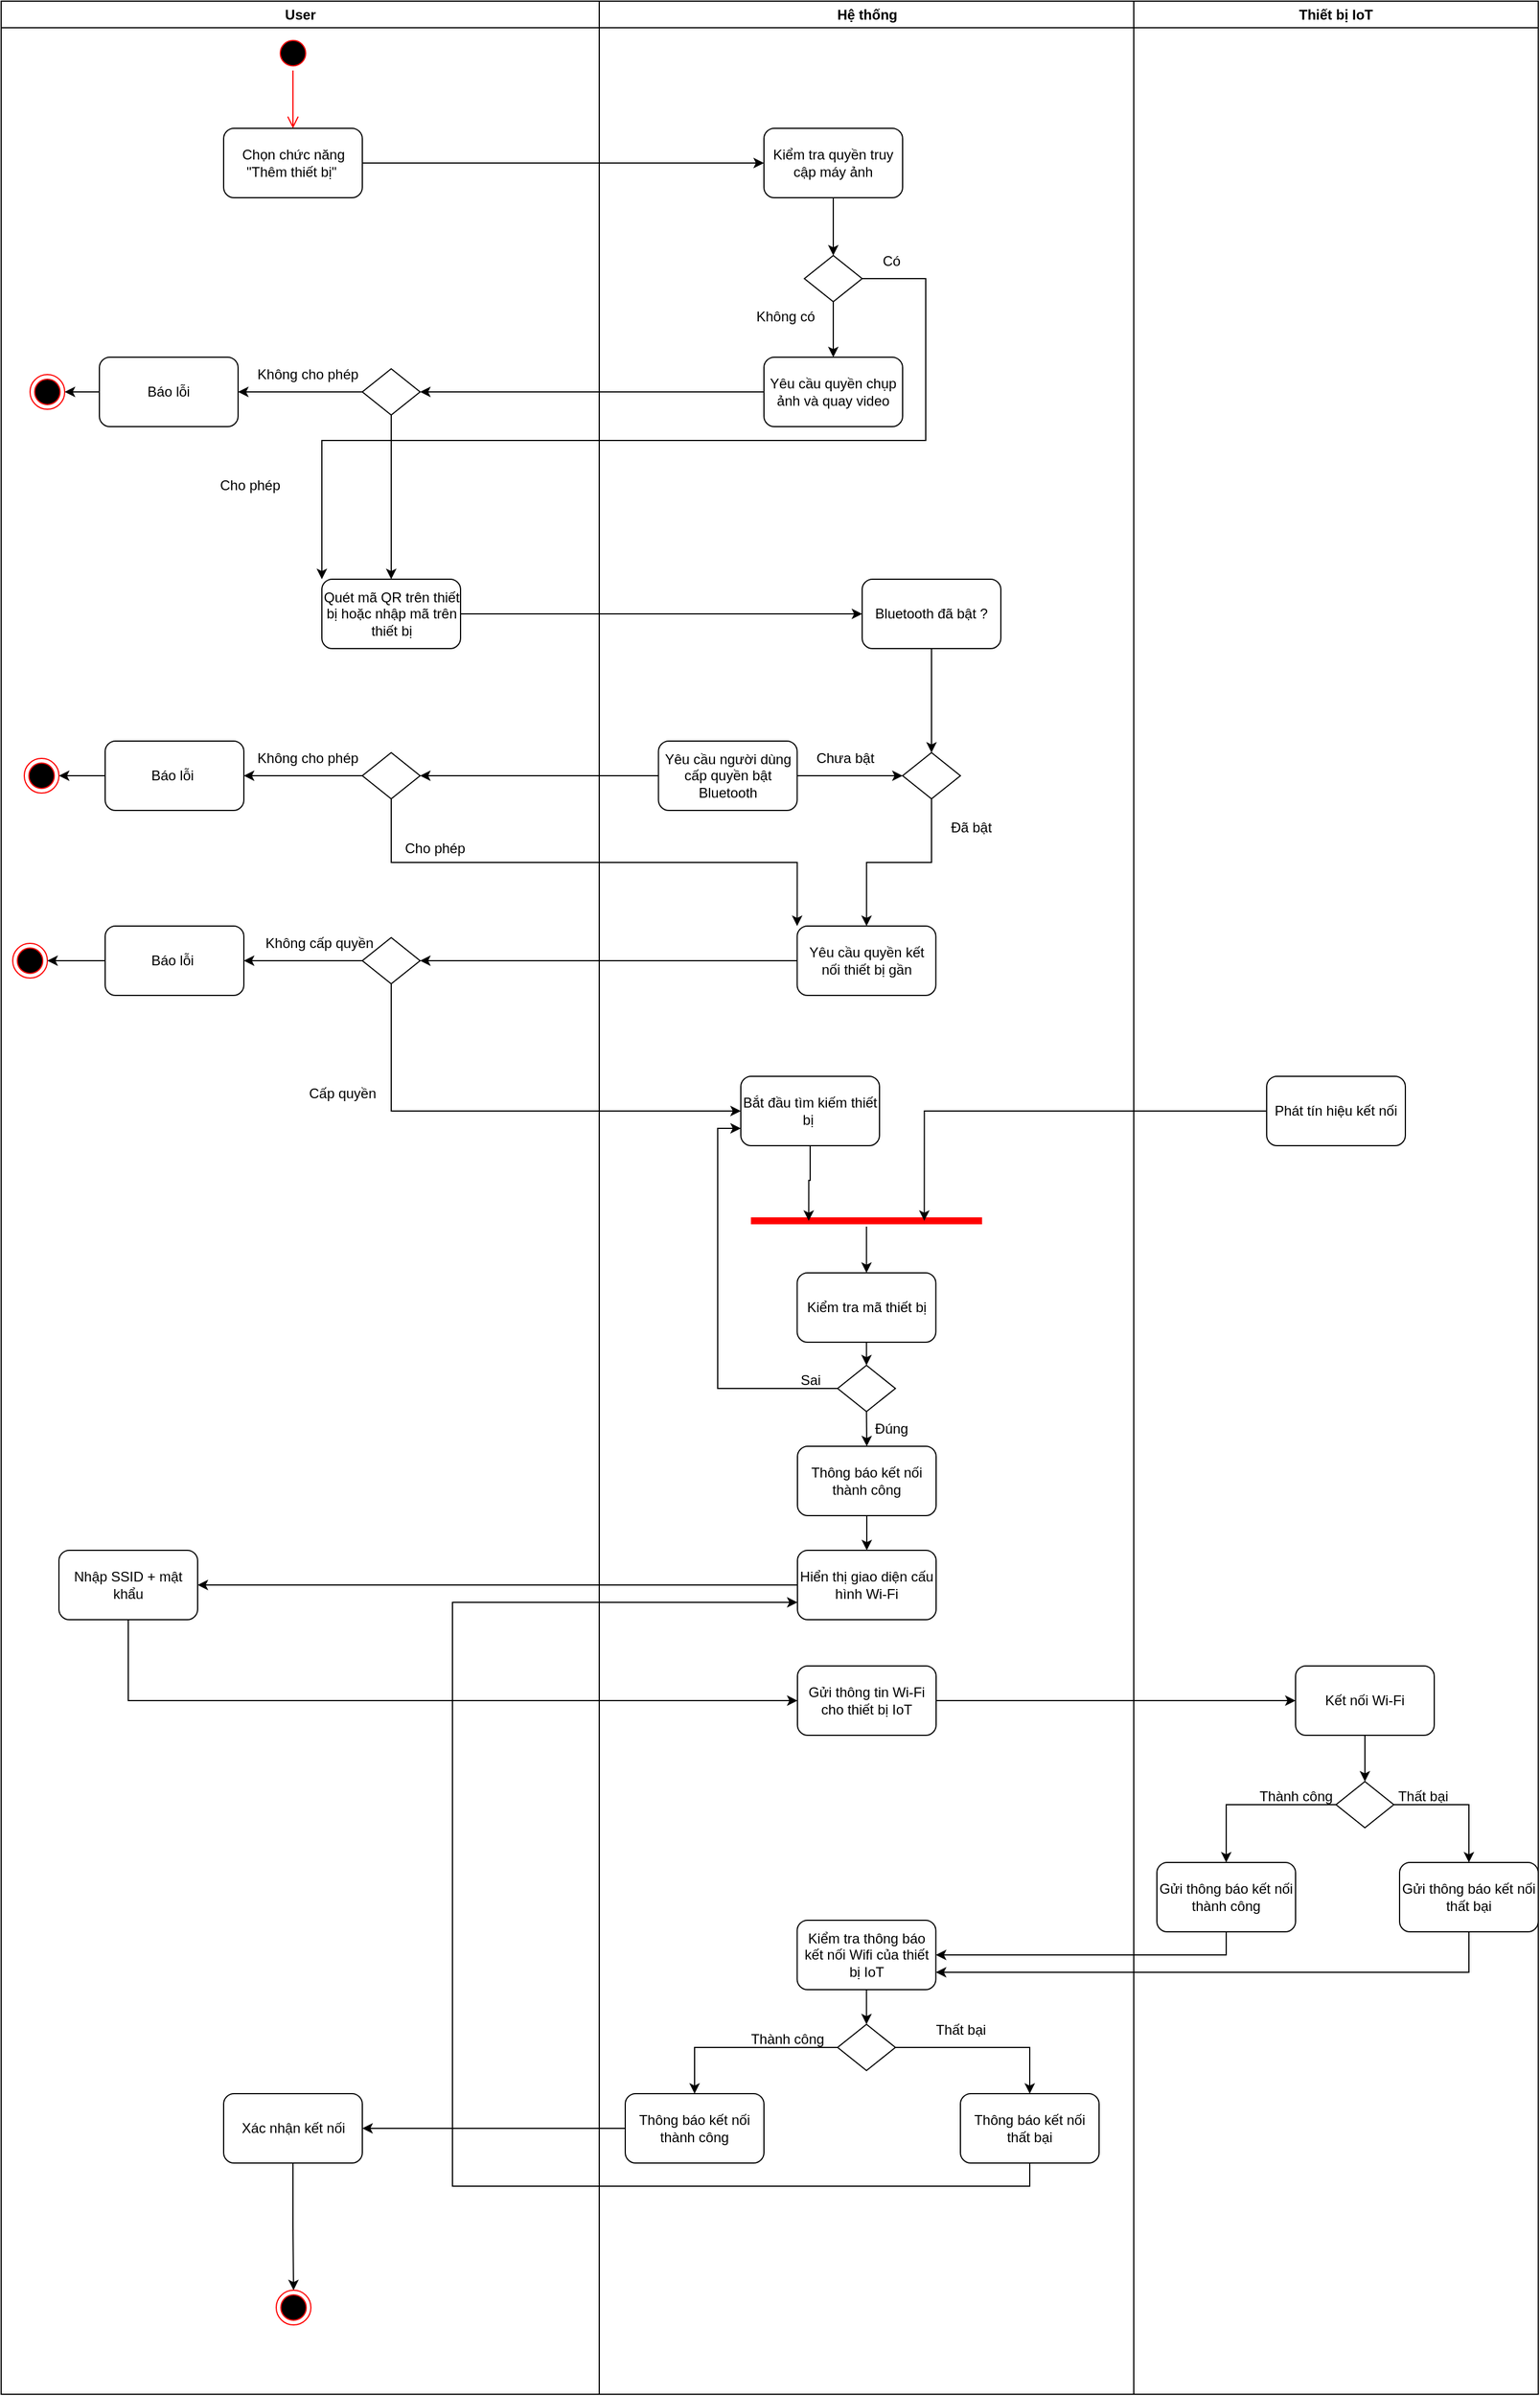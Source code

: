 <mxfile version="27.0.3">
  <diagram name="Trang-1" id="D4Qvfmtcilv9xH6Jxy6D">
    <mxGraphModel dx="2722" dy="1022" grid="1" gridSize="10" guides="1" tooltips="1" connect="1" arrows="1" fold="1" page="1" pageScale="1" pageWidth="827" pageHeight="1169" math="0" shadow="0">
      <root>
        <mxCell id="0" />
        <mxCell id="1" parent="0" />
        <mxCell id="G73VtsGW4LE3LaxtFKl6-1" value="User" style="swimlane;whiteSpace=wrap;html=1;" parent="1" vertex="1">
          <mxGeometry x="-110" y="150" width="517.5" height="2070" as="geometry">
            <mxRectangle x="200" y="150" width="70" height="30" as="alternateBounds" />
          </mxGeometry>
        </mxCell>
        <mxCell id="G73VtsGW4LE3LaxtFKl6-3" value="" style="ellipse;html=1;shape=startState;fillColor=#000000;strokeColor=#ff0000;" parent="G73VtsGW4LE3LaxtFKl6-1" vertex="1">
          <mxGeometry x="237.5" y="30" width="30" height="30" as="geometry" />
        </mxCell>
        <mxCell id="G73VtsGW4LE3LaxtFKl6-4" value="" style="html=1;verticalAlign=bottom;endArrow=open;endSize=8;strokeColor=#ff0000;rounded=0;entryX=0.5;entryY=0;entryDx=0;entryDy=0;" parent="G73VtsGW4LE3LaxtFKl6-1" source="G73VtsGW4LE3LaxtFKl6-3" target="G73VtsGW4LE3LaxtFKl6-5" edge="1">
          <mxGeometry relative="1" as="geometry">
            <mxPoint x="100" y="130" as="targetPoint" />
          </mxGeometry>
        </mxCell>
        <mxCell id="G73VtsGW4LE3LaxtFKl6-5" value="Chọn chức năng &quot;Thêm thiết bị&quot;&amp;nbsp;" style="rounded=1;whiteSpace=wrap;html=1;" parent="G73VtsGW4LE3LaxtFKl6-1" vertex="1">
          <mxGeometry x="192.5" y="110" width="120" height="60" as="geometry" />
        </mxCell>
        <mxCell id="G73VtsGW4LE3LaxtFKl6-21" value="" style="edgeStyle=orthogonalEdgeStyle;rounded=0;orthogonalLoop=1;jettySize=auto;html=1;exitX=0.5;exitY=1;exitDx=0;exitDy=0;" parent="G73VtsGW4LE3LaxtFKl6-1" source="QKRwlSUlP0Xj0lkDvP1w-3" target="G73VtsGW4LE3LaxtFKl6-20" edge="1">
          <mxGeometry relative="1" as="geometry">
            <mxPoint x="256.25" y="378" as="sourcePoint" />
          </mxGeometry>
        </mxCell>
        <mxCell id="G73VtsGW4LE3LaxtFKl6-20" value="Quét mã QR trên thiết bị hoặc nhập mã trên thiết bị" style="whiteSpace=wrap;html=1;rounded=1;" parent="G73VtsGW4LE3LaxtFKl6-1" vertex="1">
          <mxGeometry x="277.5" y="500" width="120" height="60" as="geometry" />
        </mxCell>
        <mxCell id="G73VtsGW4LE3LaxtFKl6-25" value="" style="ellipse;html=1;shape=endState;fillColor=#000000;strokeColor=#ff0000;" parent="G73VtsGW4LE3LaxtFKl6-1" vertex="1">
          <mxGeometry x="25" y="323" width="30" height="30" as="geometry" />
        </mxCell>
        <mxCell id="G73VtsGW4LE3LaxtFKl6-22" value="Không cho phép" style="text;html=1;align=center;verticalAlign=middle;resizable=0;points=[];autosize=1;strokeColor=none;fillColor=none;" parent="G73VtsGW4LE3LaxtFKl6-1" vertex="1">
          <mxGeometry x="210" y="308" width="110" height="30" as="geometry" />
        </mxCell>
        <mxCell id="G73VtsGW4LE3LaxtFKl6-28" value="Cho phép" style="text;html=1;align=center;verticalAlign=middle;resizable=0;points=[];autosize=1;strokeColor=none;fillColor=none;" parent="G73VtsGW4LE3LaxtFKl6-1" vertex="1">
          <mxGeometry x="175" y="404" width="80" height="30" as="geometry" />
        </mxCell>
        <mxCell id="G73VtsGW4LE3LaxtFKl6-57" value="" style="ellipse;html=1;shape=endState;fillColor=#000000;strokeColor=#ff0000;" parent="G73VtsGW4LE3LaxtFKl6-1" vertex="1">
          <mxGeometry x="10" y="815" width="30" height="30" as="geometry" />
        </mxCell>
        <mxCell id="G73VtsGW4LE3LaxtFKl6-62" value="Cấp quyền" style="text;html=1;align=center;verticalAlign=middle;resizable=0;points=[];autosize=1;strokeColor=none;fillColor=none;" parent="G73VtsGW4LE3LaxtFKl6-1" vertex="1">
          <mxGeometry x="255" y="930" width="80" height="30" as="geometry" />
        </mxCell>
        <mxCell id="G73VtsGW4LE3LaxtFKl6-84" value="Nhập SSID + mật khẩu" style="whiteSpace=wrap;html=1;rounded=1;" parent="G73VtsGW4LE3LaxtFKl6-1" vertex="1">
          <mxGeometry x="50" y="1340" width="120" height="60" as="geometry" />
        </mxCell>
        <mxCell id="QKRwlSUlP0Xj0lkDvP1w-24" style="edgeStyle=orthogonalEdgeStyle;rounded=0;orthogonalLoop=1;jettySize=auto;html=1;exitX=0;exitY=0.5;exitDx=0;exitDy=0;entryX=1;entryY=0.5;entryDx=0;entryDy=0;" parent="G73VtsGW4LE3LaxtFKl6-1" source="QKRwlSUlP0Xj0lkDvP1w-3" target="QKRwlSUlP0Xj0lkDvP1w-22" edge="1">
          <mxGeometry relative="1" as="geometry" />
        </mxCell>
        <mxCell id="QKRwlSUlP0Xj0lkDvP1w-3" value="" style="rhombus;whiteSpace=wrap;html=1;" parent="G73VtsGW4LE3LaxtFKl6-1" vertex="1">
          <mxGeometry x="312.5" y="318" width="50" height="40" as="geometry" />
        </mxCell>
        <mxCell id="QKRwlSUlP0Xj0lkDvP1w-31" style="edgeStyle=orthogonalEdgeStyle;rounded=0;orthogonalLoop=1;jettySize=auto;html=1;exitX=0;exitY=0.5;exitDx=0;exitDy=0;entryX=1;entryY=0.5;entryDx=0;entryDy=0;" parent="G73VtsGW4LE3LaxtFKl6-1" source="QKRwlSUlP0Xj0lkDvP1w-9" target="QKRwlSUlP0Xj0lkDvP1w-30" edge="1">
          <mxGeometry relative="1" as="geometry" />
        </mxCell>
        <mxCell id="QKRwlSUlP0Xj0lkDvP1w-9" value="" style="rhombus;whiteSpace=wrap;html=1;" parent="G73VtsGW4LE3LaxtFKl6-1" vertex="1">
          <mxGeometry x="312.5" y="810" width="50" height="40" as="geometry" />
        </mxCell>
        <mxCell id="G73VtsGW4LE3LaxtFKl6-59" value="Không cấp quyền" style="text;html=1;align=center;verticalAlign=middle;resizable=0;points=[];autosize=1;strokeColor=none;fillColor=none;" parent="G73VtsGW4LE3LaxtFKl6-1" vertex="1">
          <mxGeometry x="215" y="800" width="120" height="30" as="geometry" />
        </mxCell>
        <mxCell id="QKRwlSUlP0Xj0lkDvP1w-28" style="edgeStyle=orthogonalEdgeStyle;rounded=0;orthogonalLoop=1;jettySize=auto;html=1;exitX=0;exitY=0.5;exitDx=0;exitDy=0;entryX=1;entryY=0.5;entryDx=0;entryDy=0;" parent="G73VtsGW4LE3LaxtFKl6-1" source="QKRwlSUlP0Xj0lkDvP1w-15" target="QKRwlSUlP0Xj0lkDvP1w-27" edge="1">
          <mxGeometry relative="1" as="geometry" />
        </mxCell>
        <mxCell id="QKRwlSUlP0Xj0lkDvP1w-15" value="" style="rhombus;whiteSpace=wrap;html=1;" parent="G73VtsGW4LE3LaxtFKl6-1" vertex="1">
          <mxGeometry x="312.5" y="650" width="50" height="40" as="geometry" />
        </mxCell>
        <mxCell id="QKRwlSUlP0Xj0lkDvP1w-18" value="" style="ellipse;html=1;shape=endState;fillColor=#000000;strokeColor=#ff0000;" parent="G73VtsGW4LE3LaxtFKl6-1" vertex="1">
          <mxGeometry x="20" y="655" width="30" height="30" as="geometry" />
        </mxCell>
        <mxCell id="QKRwlSUlP0Xj0lkDvP1w-21" value="Cho phép" style="text;html=1;align=center;verticalAlign=middle;resizable=0;points=[];autosize=1;strokeColor=none;fillColor=none;" parent="G73VtsGW4LE3LaxtFKl6-1" vertex="1">
          <mxGeometry x="335" y="718" width="80" height="30" as="geometry" />
        </mxCell>
        <mxCell id="QKRwlSUlP0Xj0lkDvP1w-26" style="edgeStyle=orthogonalEdgeStyle;rounded=0;orthogonalLoop=1;jettySize=auto;html=1;exitX=0;exitY=0.5;exitDx=0;exitDy=0;entryX=1;entryY=0.5;entryDx=0;entryDy=0;" parent="G73VtsGW4LE3LaxtFKl6-1" source="QKRwlSUlP0Xj0lkDvP1w-22" target="G73VtsGW4LE3LaxtFKl6-25" edge="1">
          <mxGeometry relative="1" as="geometry" />
        </mxCell>
        <mxCell id="QKRwlSUlP0Xj0lkDvP1w-22" value="Báo lỗi" style="rounded=1;whiteSpace=wrap;html=1;" parent="G73VtsGW4LE3LaxtFKl6-1" vertex="1">
          <mxGeometry x="85" y="308" width="120" height="60" as="geometry" />
        </mxCell>
        <mxCell id="QKRwlSUlP0Xj0lkDvP1w-19" value="Không cho phép" style="text;html=1;align=center;verticalAlign=middle;resizable=0;points=[];autosize=1;strokeColor=none;fillColor=none;" parent="G73VtsGW4LE3LaxtFKl6-1" vertex="1">
          <mxGeometry x="210" y="640" width="110" height="30" as="geometry" />
        </mxCell>
        <mxCell id="QKRwlSUlP0Xj0lkDvP1w-29" style="edgeStyle=orthogonalEdgeStyle;rounded=0;orthogonalLoop=1;jettySize=auto;html=1;exitX=0;exitY=0.5;exitDx=0;exitDy=0;entryX=1;entryY=0.5;entryDx=0;entryDy=0;" parent="G73VtsGW4LE3LaxtFKl6-1" source="QKRwlSUlP0Xj0lkDvP1w-27" target="QKRwlSUlP0Xj0lkDvP1w-18" edge="1">
          <mxGeometry relative="1" as="geometry" />
        </mxCell>
        <mxCell id="QKRwlSUlP0Xj0lkDvP1w-27" value="Báo lỗi&amp;nbsp;" style="rounded=1;whiteSpace=wrap;html=1;" parent="G73VtsGW4LE3LaxtFKl6-1" vertex="1">
          <mxGeometry x="90" y="640" width="120" height="60" as="geometry" />
        </mxCell>
        <mxCell id="QKRwlSUlP0Xj0lkDvP1w-32" style="edgeStyle=orthogonalEdgeStyle;rounded=0;orthogonalLoop=1;jettySize=auto;html=1;exitX=0;exitY=0.5;exitDx=0;exitDy=0;entryX=1;entryY=0.5;entryDx=0;entryDy=0;" parent="G73VtsGW4LE3LaxtFKl6-1" source="QKRwlSUlP0Xj0lkDvP1w-30" target="G73VtsGW4LE3LaxtFKl6-57" edge="1">
          <mxGeometry relative="1" as="geometry" />
        </mxCell>
        <mxCell id="QKRwlSUlP0Xj0lkDvP1w-30" value="Báo lỗi&amp;nbsp;" style="rounded=1;whiteSpace=wrap;html=1;" parent="G73VtsGW4LE3LaxtFKl6-1" vertex="1">
          <mxGeometry x="90" y="800" width="120" height="60" as="geometry" />
        </mxCell>
        <mxCell id="Q3FxY0ersZj1kQSqEpKL-30" style="edgeStyle=orthogonalEdgeStyle;rounded=0;orthogonalLoop=1;jettySize=auto;html=1;exitX=0.5;exitY=1;exitDx=0;exitDy=0;entryX=0.5;entryY=0;entryDx=0;entryDy=0;" edge="1" parent="G73VtsGW4LE3LaxtFKl6-1" source="Q3FxY0ersZj1kQSqEpKL-27" target="Q3FxY0ersZj1kQSqEpKL-29">
          <mxGeometry relative="1" as="geometry" />
        </mxCell>
        <mxCell id="Q3FxY0ersZj1kQSqEpKL-27" value="Xác nhận kết nối" style="rounded=1;whiteSpace=wrap;html=1;" vertex="1" parent="G73VtsGW4LE3LaxtFKl6-1">
          <mxGeometry x="192.5" y="1810" width="120" height="60" as="geometry" />
        </mxCell>
        <mxCell id="Q3FxY0ersZj1kQSqEpKL-29" value="" style="ellipse;html=1;shape=endState;fillColor=#000000;strokeColor=#ff0000;" vertex="1" parent="G73VtsGW4LE3LaxtFKl6-1">
          <mxGeometry x="238" y="1980" width="30" height="30" as="geometry" />
        </mxCell>
        <mxCell id="G73VtsGW4LE3LaxtFKl6-2" value="Hệ thống" style="swimlane;whiteSpace=wrap;html=1;" parent="1" vertex="1">
          <mxGeometry x="407.5" y="150" width="462.5" height="2070" as="geometry" />
        </mxCell>
        <mxCell id="G73VtsGW4LE3LaxtFKl6-7" value="" style="rhombus;whiteSpace=wrap;html=1;" parent="G73VtsGW4LE3LaxtFKl6-2" vertex="1">
          <mxGeometry x="177.5" y="220" width="50" height="40" as="geometry" />
        </mxCell>
        <mxCell id="QKRwlSUlP0Xj0lkDvP1w-7" style="edgeStyle=orthogonalEdgeStyle;rounded=0;orthogonalLoop=1;jettySize=auto;html=1;exitX=0.5;exitY=1;exitDx=0;exitDy=0;entryX=0.5;entryY=0;entryDx=0;entryDy=0;" parent="G73VtsGW4LE3LaxtFKl6-2" source="G73VtsGW4LE3LaxtFKl6-30" target="QKRwlSUlP0Xj0lkDvP1w-6" edge="1">
          <mxGeometry relative="1" as="geometry" />
        </mxCell>
        <mxCell id="G73VtsGW4LE3LaxtFKl6-30" value="Bluetooth đã bật ?" style="whiteSpace=wrap;html=1;rounded=1;" parent="G73VtsGW4LE3LaxtFKl6-2" vertex="1">
          <mxGeometry x="227.5" y="500" width="120" height="60" as="geometry" />
        </mxCell>
        <mxCell id="G73VtsGW4LE3LaxtFKl6-38" style="edgeStyle=orthogonalEdgeStyle;rounded=0;orthogonalLoop=1;jettySize=auto;html=1;exitX=0.5;exitY=1;exitDx=0;exitDy=0;entryX=0.5;entryY=0;entryDx=0;entryDy=0;" parent="G73VtsGW4LE3LaxtFKl6-2" source="G73VtsGW4LE3LaxtFKl6-32" target="G73VtsGW4LE3LaxtFKl6-7" edge="1">
          <mxGeometry relative="1" as="geometry" />
        </mxCell>
        <mxCell id="G73VtsGW4LE3LaxtFKl6-32" value="Kiểm tra quyền truy cập máy ảnh" style="whiteSpace=wrap;html=1;rounded=1;" parent="G73VtsGW4LE3LaxtFKl6-2" vertex="1">
          <mxGeometry x="142.5" y="110" width="120" height="60" as="geometry" />
        </mxCell>
        <mxCell id="G73VtsGW4LE3LaxtFKl6-13" value="Yêu cầu quyền chụp ảnh và quay video" style="rounded=1;whiteSpace=wrap;html=1;" parent="G73VtsGW4LE3LaxtFKl6-2" vertex="1">
          <mxGeometry x="142.5" y="308" width="120" height="60" as="geometry" />
        </mxCell>
        <mxCell id="G73VtsGW4LE3LaxtFKl6-14" style="edgeStyle=orthogonalEdgeStyle;rounded=0;orthogonalLoop=1;jettySize=auto;html=1;exitX=0.5;exitY=1;exitDx=0;exitDy=0;entryX=0.5;entryY=0;entryDx=0;entryDy=0;" parent="G73VtsGW4LE3LaxtFKl6-2" source="G73VtsGW4LE3LaxtFKl6-7" target="G73VtsGW4LE3LaxtFKl6-13" edge="1">
          <mxGeometry relative="1" as="geometry" />
        </mxCell>
        <mxCell id="G73VtsGW4LE3LaxtFKl6-51" value="" style="edgeStyle=orthogonalEdgeStyle;rounded=0;orthogonalLoop=1;jettySize=auto;html=1;exitX=0.5;exitY=1;exitDx=0;exitDy=0;" parent="G73VtsGW4LE3LaxtFKl6-2" source="QKRwlSUlP0Xj0lkDvP1w-6" target="G73VtsGW4LE3LaxtFKl6-50" edge="1">
          <mxGeometry relative="1" as="geometry">
            <mxPoint x="145" y="710" as="sourcePoint" />
          </mxGeometry>
        </mxCell>
        <mxCell id="G73VtsGW4LE3LaxtFKl6-47" value="Chưa bật" style="text;html=1;align=center;verticalAlign=middle;resizable=0;points=[];autosize=1;strokeColor=none;fillColor=none;" parent="G73VtsGW4LE3LaxtFKl6-2" vertex="1">
          <mxGeometry x="177.5" y="640" width="70" height="30" as="geometry" />
        </mxCell>
        <mxCell id="G73VtsGW4LE3LaxtFKl6-50" value="Yêu cầu quyền kết nối thiết bị gần" style="whiteSpace=wrap;html=1;rounded=1;" parent="G73VtsGW4LE3LaxtFKl6-2" vertex="1">
          <mxGeometry x="171.25" y="800" width="120" height="60" as="geometry" />
        </mxCell>
        <mxCell id="G73VtsGW4LE3LaxtFKl6-64" value="Bắt đầu tìm kiếm thiết bị&amp;nbsp;" style="rounded=1;whiteSpace=wrap;html=1;" parent="G73VtsGW4LE3LaxtFKl6-2" vertex="1">
          <mxGeometry x="122.5" y="930" width="120" height="60" as="geometry" />
        </mxCell>
        <mxCell id="G73VtsGW4LE3LaxtFKl6-82" value="Hiển thị giao diện cấu hình Wi-Fi" style="whiteSpace=wrap;html=1;rounded=1;" parent="G73VtsGW4LE3LaxtFKl6-2" vertex="1">
          <mxGeometry x="171.5" y="1340" width="120" height="60" as="geometry" />
        </mxCell>
        <mxCell id="G73VtsGW4LE3LaxtFKl6-86" value="Gửi thông tin Wi-Fi cho thiết bị IoT" style="whiteSpace=wrap;html=1;rounded=1;" parent="G73VtsGW4LE3LaxtFKl6-2" vertex="1">
          <mxGeometry x="171.5" y="1440" width="120" height="60" as="geometry" />
        </mxCell>
        <mxCell id="QKRwlSUlP0Xj0lkDvP1w-2" value="Có" style="text;html=1;align=center;verticalAlign=middle;resizable=0;points=[];autosize=1;strokeColor=none;fillColor=none;" parent="G73VtsGW4LE3LaxtFKl6-2" vertex="1">
          <mxGeometry x="232.5" y="210" width="40" height="30" as="geometry" />
        </mxCell>
        <mxCell id="QKRwlSUlP0Xj0lkDvP1w-6" value="" style="rhombus;whiteSpace=wrap;html=1;" parent="G73VtsGW4LE3LaxtFKl6-2" vertex="1">
          <mxGeometry x="262.5" y="650" width="50" height="40" as="geometry" />
        </mxCell>
        <mxCell id="QKRwlSUlP0Xj0lkDvP1w-13" style="edgeStyle=orthogonalEdgeStyle;rounded=0;orthogonalLoop=1;jettySize=auto;html=1;exitX=1;exitY=0.5;exitDx=0;exitDy=0;entryX=0;entryY=0.5;entryDx=0;entryDy=0;" parent="G73VtsGW4LE3LaxtFKl6-2" source="QKRwlSUlP0Xj0lkDvP1w-12" target="QKRwlSUlP0Xj0lkDvP1w-6" edge="1">
          <mxGeometry relative="1" as="geometry" />
        </mxCell>
        <mxCell id="QKRwlSUlP0Xj0lkDvP1w-12" value="Yêu cầu người dùng cấp quyền bật Bluetooth" style="rounded=1;whiteSpace=wrap;html=1;" parent="G73VtsGW4LE3LaxtFKl6-2" vertex="1">
          <mxGeometry x="51.25" y="640" width="120" height="60" as="geometry" />
        </mxCell>
        <mxCell id="G73VtsGW4LE3LaxtFKl6-52" value="Đã bật" style="text;html=1;align=center;verticalAlign=middle;resizable=0;points=[];autosize=1;strokeColor=none;fillColor=none;" parent="G73VtsGW4LE3LaxtFKl6-2" vertex="1">
          <mxGeometry x="291.25" y="700" width="60" height="30" as="geometry" />
        </mxCell>
        <mxCell id="QKRwlSUlP0Xj0lkDvP1w-34" value="" style="shape=line;html=1;strokeWidth=6;strokeColor=#ff0000;" parent="G73VtsGW4LE3LaxtFKl6-2" vertex="1">
          <mxGeometry x="131.25" y="1050" width="200" height="10" as="geometry" />
        </mxCell>
        <mxCell id="QKRwlSUlP0Xj0lkDvP1w-42" style="edgeStyle=orthogonalEdgeStyle;rounded=0;orthogonalLoop=1;jettySize=auto;html=1;exitX=0.5;exitY=1;exitDx=0;exitDy=0;entryX=0.25;entryY=0.5;entryDx=0;entryDy=0;entryPerimeter=0;" parent="G73VtsGW4LE3LaxtFKl6-2" source="G73VtsGW4LE3LaxtFKl6-64" target="QKRwlSUlP0Xj0lkDvP1w-34" edge="1">
          <mxGeometry relative="1" as="geometry" />
        </mxCell>
        <mxCell id="QKRwlSUlP0Xj0lkDvP1w-46" value="" style="edgeStyle=orthogonalEdgeStyle;rounded=0;orthogonalLoop=1;jettySize=auto;html=1;" parent="G73VtsGW4LE3LaxtFKl6-2" source="QKRwlSUlP0Xj0lkDvP1w-34" target="QKRwlSUlP0Xj0lkDvP1w-45" edge="1">
          <mxGeometry relative="1" as="geometry">
            <mxPoint x="638.5" y="1210" as="sourcePoint" />
            <mxPoint x="638.75" y="1290" as="targetPoint" />
          </mxGeometry>
        </mxCell>
        <mxCell id="QKRwlSUlP0Xj0lkDvP1w-48" style="edgeStyle=orthogonalEdgeStyle;rounded=0;orthogonalLoop=1;jettySize=auto;html=1;exitX=0.5;exitY=1;exitDx=0;exitDy=0;entryX=0.5;entryY=0;entryDx=0;entryDy=0;" parent="G73VtsGW4LE3LaxtFKl6-2" source="QKRwlSUlP0Xj0lkDvP1w-45" target="QKRwlSUlP0Xj0lkDvP1w-47" edge="1">
          <mxGeometry relative="1" as="geometry" />
        </mxCell>
        <mxCell id="QKRwlSUlP0Xj0lkDvP1w-45" value="Kiểm tra mã thiết bị" style="rounded=1;whiteSpace=wrap;html=1;" parent="G73VtsGW4LE3LaxtFKl6-2" vertex="1">
          <mxGeometry x="171.25" y="1100" width="120" height="60" as="geometry" />
        </mxCell>
        <mxCell id="QKRwlSUlP0Xj0lkDvP1w-51" style="edgeStyle=orthogonalEdgeStyle;rounded=0;orthogonalLoop=1;jettySize=auto;html=1;exitX=0;exitY=0.5;exitDx=0;exitDy=0;entryX=0;entryY=0.75;entryDx=0;entryDy=0;" parent="G73VtsGW4LE3LaxtFKl6-2" source="QKRwlSUlP0Xj0lkDvP1w-47" target="G73VtsGW4LE3LaxtFKl6-64" edge="1">
          <mxGeometry relative="1" as="geometry" />
        </mxCell>
        <mxCell id="Q3FxY0ersZj1kQSqEpKL-1" style="edgeStyle=orthogonalEdgeStyle;rounded=0;orthogonalLoop=1;jettySize=auto;html=1;exitX=0.5;exitY=1;exitDx=0;exitDy=0;entryX=0.5;entryY=0;entryDx=0;entryDy=0;" edge="1" parent="G73VtsGW4LE3LaxtFKl6-2" source="QKRwlSUlP0Xj0lkDvP1w-47" target="QKRwlSUlP0Xj0lkDvP1w-53">
          <mxGeometry relative="1" as="geometry" />
        </mxCell>
        <mxCell id="QKRwlSUlP0Xj0lkDvP1w-47" value="" style="rhombus;whiteSpace=wrap;html=1;" parent="G73VtsGW4LE3LaxtFKl6-2" vertex="1">
          <mxGeometry x="206.25" y="1180" width="50" height="40" as="geometry" />
        </mxCell>
        <mxCell id="QKRwlSUlP0Xj0lkDvP1w-50" value="Đúng" style="text;html=1;align=center;verticalAlign=middle;resizable=0;points=[];autosize=1;strokeColor=none;fillColor=none;" parent="G73VtsGW4LE3LaxtFKl6-2" vertex="1">
          <mxGeometry x="227.5" y="1220" width="50" height="30" as="geometry" />
        </mxCell>
        <mxCell id="QKRwlSUlP0Xj0lkDvP1w-52" value="Sai" style="text;html=1;align=center;verticalAlign=middle;resizable=0;points=[];autosize=1;strokeColor=none;fillColor=none;" parent="G73VtsGW4LE3LaxtFKl6-2" vertex="1">
          <mxGeometry x="162.5" y="1178" width="40" height="30" as="geometry" />
        </mxCell>
        <mxCell id="Q3FxY0ersZj1kQSqEpKL-2" style="edgeStyle=orthogonalEdgeStyle;rounded=0;orthogonalLoop=1;jettySize=auto;html=1;exitX=0.5;exitY=1;exitDx=0;exitDy=0;entryX=0.5;entryY=0;entryDx=0;entryDy=0;" edge="1" parent="G73VtsGW4LE3LaxtFKl6-2" source="QKRwlSUlP0Xj0lkDvP1w-53" target="G73VtsGW4LE3LaxtFKl6-82">
          <mxGeometry relative="1" as="geometry" />
        </mxCell>
        <mxCell id="QKRwlSUlP0Xj0lkDvP1w-53" value="Thông báo kết nối thành công" style="rounded=1;whiteSpace=wrap;html=1;" parent="G73VtsGW4LE3LaxtFKl6-2" vertex="1">
          <mxGeometry x="171.5" y="1250" width="120" height="60" as="geometry" />
        </mxCell>
        <mxCell id="Q3FxY0ersZj1kQSqEpKL-16" style="edgeStyle=orthogonalEdgeStyle;rounded=0;orthogonalLoop=1;jettySize=auto;html=1;exitX=0.5;exitY=1;exitDx=0;exitDy=0;entryX=0.5;entryY=0;entryDx=0;entryDy=0;" edge="1" parent="G73VtsGW4LE3LaxtFKl6-2" source="Q3FxY0ersZj1kQSqEpKL-11" target="Q3FxY0ersZj1kQSqEpKL-15">
          <mxGeometry relative="1" as="geometry" />
        </mxCell>
        <mxCell id="Q3FxY0ersZj1kQSqEpKL-11" value="Kiểm tra thông báo kết nối Wifi của thiết bị IoT" style="rounded=1;whiteSpace=wrap;html=1;" vertex="1" parent="G73VtsGW4LE3LaxtFKl6-2">
          <mxGeometry x="171.25" y="1660" width="120" height="60" as="geometry" />
        </mxCell>
        <mxCell id="Q3FxY0ersZj1kQSqEpKL-20" style="edgeStyle=orthogonalEdgeStyle;rounded=0;orthogonalLoop=1;jettySize=auto;html=1;exitX=0;exitY=0.5;exitDx=0;exitDy=0;entryX=0.5;entryY=0;entryDx=0;entryDy=0;" edge="1" parent="G73VtsGW4LE3LaxtFKl6-2" source="Q3FxY0ersZj1kQSqEpKL-15" target="Q3FxY0ersZj1kQSqEpKL-18">
          <mxGeometry relative="1" as="geometry" />
        </mxCell>
        <mxCell id="Q3FxY0ersZj1kQSqEpKL-22" style="edgeStyle=orthogonalEdgeStyle;rounded=0;orthogonalLoop=1;jettySize=auto;html=1;exitX=1;exitY=0.5;exitDx=0;exitDy=0;entryX=0.5;entryY=0;entryDx=0;entryDy=0;" edge="1" parent="G73VtsGW4LE3LaxtFKl6-2" source="Q3FxY0ersZj1kQSqEpKL-15" target="Q3FxY0ersZj1kQSqEpKL-19">
          <mxGeometry relative="1" as="geometry" />
        </mxCell>
        <mxCell id="Q3FxY0ersZj1kQSqEpKL-15" value="" style="rhombus;whiteSpace=wrap;html=1;" vertex="1" parent="G73VtsGW4LE3LaxtFKl6-2">
          <mxGeometry x="206.25" y="1750" width="50" height="40" as="geometry" />
        </mxCell>
        <mxCell id="Q3FxY0ersZj1kQSqEpKL-18" value="Thông báo kết nối thành công" style="rounded=1;whiteSpace=wrap;html=1;" vertex="1" parent="G73VtsGW4LE3LaxtFKl6-2">
          <mxGeometry x="22.5" y="1810" width="120" height="60" as="geometry" />
        </mxCell>
        <mxCell id="Q3FxY0ersZj1kQSqEpKL-31" style="edgeStyle=orthogonalEdgeStyle;rounded=0;orthogonalLoop=1;jettySize=auto;html=1;exitX=0.5;exitY=1;exitDx=0;exitDy=0;entryX=0;entryY=0.75;entryDx=0;entryDy=0;" edge="1" parent="G73VtsGW4LE3LaxtFKl6-2" source="Q3FxY0ersZj1kQSqEpKL-19" target="G73VtsGW4LE3LaxtFKl6-82">
          <mxGeometry relative="1" as="geometry">
            <Array as="points">
              <mxPoint x="373" y="1890" />
              <mxPoint x="-127" y="1890" />
              <mxPoint x="-127" y="1385" />
            </Array>
          </mxGeometry>
        </mxCell>
        <mxCell id="Q3FxY0ersZj1kQSqEpKL-19" value="Thông báo kết nối thất bại" style="rounded=1;whiteSpace=wrap;html=1;" vertex="1" parent="G73VtsGW4LE3LaxtFKl6-2">
          <mxGeometry x="312.5" y="1810" width="120" height="60" as="geometry" />
        </mxCell>
        <mxCell id="Q3FxY0ersZj1kQSqEpKL-23" value="Thất bại" style="text;html=1;align=center;verticalAlign=middle;resizable=0;points=[];autosize=1;strokeColor=none;fillColor=none;" vertex="1" parent="G73VtsGW4LE3LaxtFKl6-2">
          <mxGeometry x="277.5" y="1740" width="70" height="30" as="geometry" />
        </mxCell>
        <mxCell id="G73VtsGW4LE3LaxtFKl6-16" value="" style="edgeStyle=orthogonalEdgeStyle;rounded=0;orthogonalLoop=1;jettySize=auto;html=1;entryX=1;entryY=0.5;entryDx=0;entryDy=0;" parent="1" source="G73VtsGW4LE3LaxtFKl6-13" target="QKRwlSUlP0Xj0lkDvP1w-3" edge="1">
          <mxGeometry relative="1" as="geometry">
            <mxPoint x="191.25" y="488" as="targetPoint" />
          </mxGeometry>
        </mxCell>
        <mxCell id="G73VtsGW4LE3LaxtFKl6-31" value="" style="edgeStyle=orthogonalEdgeStyle;rounded=0;orthogonalLoop=1;jettySize=auto;html=1;" parent="1" source="G73VtsGW4LE3LaxtFKl6-20" target="G73VtsGW4LE3LaxtFKl6-30" edge="1">
          <mxGeometry relative="1" as="geometry" />
        </mxCell>
        <mxCell id="G73VtsGW4LE3LaxtFKl6-33" value="" style="edgeStyle=orthogonalEdgeStyle;rounded=0;orthogonalLoop=1;jettySize=auto;html=1;" parent="1" source="G73VtsGW4LE3LaxtFKl6-5" target="G73VtsGW4LE3LaxtFKl6-32" edge="1">
          <mxGeometry relative="1" as="geometry" />
        </mxCell>
        <mxCell id="G73VtsGW4LE3LaxtFKl6-40" value="Không có&amp;nbsp;" style="text;html=1;align=center;verticalAlign=middle;resizable=0;points=[];autosize=1;strokeColor=none;fillColor=none;" parent="1" vertex="1">
          <mxGeometry x="530" y="408" width="80" height="30" as="geometry" />
        </mxCell>
        <mxCell id="G73VtsGW4LE3LaxtFKl6-54" value="" style="edgeStyle=orthogonalEdgeStyle;rounded=0;orthogonalLoop=1;jettySize=auto;html=1;entryX=1;entryY=0.5;entryDx=0;entryDy=0;" parent="1" source="G73VtsGW4LE3LaxtFKl6-50" target="QKRwlSUlP0Xj0lkDvP1w-9" edge="1">
          <mxGeometry relative="1" as="geometry">
            <mxPoint x="191.25" y="980" as="targetPoint" />
          </mxGeometry>
        </mxCell>
        <mxCell id="G73VtsGW4LE3LaxtFKl6-65" style="edgeStyle=orthogonalEdgeStyle;rounded=0;orthogonalLoop=1;jettySize=auto;html=1;exitX=0.5;exitY=1;exitDx=0;exitDy=0;entryX=0;entryY=0.5;entryDx=0;entryDy=0;" parent="1" source="QKRwlSUlP0Xj0lkDvP1w-9" target="G73VtsGW4LE3LaxtFKl6-64" edge="1">
          <mxGeometry relative="1" as="geometry">
            <mxPoint x="151.25" y="1020" as="sourcePoint" />
          </mxGeometry>
        </mxCell>
        <mxCell id="G73VtsGW4LE3LaxtFKl6-77" value="Thiết bị IoT" style="swimlane;whiteSpace=wrap;html=1;" parent="1" vertex="1">
          <mxGeometry x="870" y="150" width="350" height="2070" as="geometry" />
        </mxCell>
        <mxCell id="G73VtsGW4LE3LaxtFKl6-80" value="Phát tín hiệu kết nối" style="rounded=1;whiteSpace=wrap;html=1;" parent="G73VtsGW4LE3LaxtFKl6-77" vertex="1">
          <mxGeometry x="115" y="930" width="120" height="60" as="geometry" />
        </mxCell>
        <mxCell id="G73VtsGW4LE3LaxtFKl6-88" value="Kết nối Wi-Fi" style="whiteSpace=wrap;html=1;rounded=1;" parent="G73VtsGW4LE3LaxtFKl6-77" vertex="1">
          <mxGeometry x="140" y="1440" width="120" height="60" as="geometry" />
        </mxCell>
        <mxCell id="G73VtsGW4LE3LaxtFKl6-90" value="Gửi thông báo kết nối thành công" style="whiteSpace=wrap;html=1;rounded=1;" parent="G73VtsGW4LE3LaxtFKl6-77" vertex="1">
          <mxGeometry x="20" y="1610" width="120" height="60" as="geometry" />
        </mxCell>
        <mxCell id="Q3FxY0ersZj1kQSqEpKL-5" style="edgeStyle=orthogonalEdgeStyle;rounded=0;orthogonalLoop=1;jettySize=auto;html=1;exitX=0;exitY=0.5;exitDx=0;exitDy=0;" edge="1" parent="G73VtsGW4LE3LaxtFKl6-77" source="Q3FxY0ersZj1kQSqEpKL-3" target="G73VtsGW4LE3LaxtFKl6-90">
          <mxGeometry relative="1" as="geometry" />
        </mxCell>
        <mxCell id="Q3FxY0ersZj1kQSqEpKL-8" style="edgeStyle=orthogonalEdgeStyle;rounded=0;orthogonalLoop=1;jettySize=auto;html=1;exitX=1;exitY=0.5;exitDx=0;exitDy=0;entryX=0.5;entryY=0;entryDx=0;entryDy=0;" edge="1" parent="G73VtsGW4LE3LaxtFKl6-77" source="Q3FxY0ersZj1kQSqEpKL-3" target="Q3FxY0ersZj1kQSqEpKL-7">
          <mxGeometry relative="1" as="geometry" />
        </mxCell>
        <mxCell id="Q3FxY0ersZj1kQSqEpKL-3" value="" style="rhombus;whiteSpace=wrap;html=1;" vertex="1" parent="G73VtsGW4LE3LaxtFKl6-77">
          <mxGeometry x="175" y="1540" width="50" height="40" as="geometry" />
        </mxCell>
        <mxCell id="Q3FxY0ersZj1kQSqEpKL-4" value="" style="edgeStyle=orthogonalEdgeStyle;rounded=0;orthogonalLoop=1;jettySize=auto;html=1;" edge="1" parent="G73VtsGW4LE3LaxtFKl6-77" source="G73VtsGW4LE3LaxtFKl6-88" target="Q3FxY0ersZj1kQSqEpKL-3">
          <mxGeometry relative="1" as="geometry">
            <mxPoint x="1070" y="1650" as="sourcePoint" />
            <mxPoint x="1070" y="1850" as="targetPoint" />
          </mxGeometry>
        </mxCell>
        <mxCell id="Q3FxY0ersZj1kQSqEpKL-7" value="Gửi thông báo kết nối thất bại" style="rounded=1;whiteSpace=wrap;html=1;" vertex="1" parent="G73VtsGW4LE3LaxtFKl6-77">
          <mxGeometry x="230" y="1610" width="120" height="60" as="geometry" />
        </mxCell>
        <mxCell id="G73VtsGW4LE3LaxtFKl6-85" value="" style="edgeStyle=orthogonalEdgeStyle;rounded=0;orthogonalLoop=1;jettySize=auto;html=1;" parent="1" source="G73VtsGW4LE3LaxtFKl6-82" target="G73VtsGW4LE3LaxtFKl6-84" edge="1">
          <mxGeometry relative="1" as="geometry" />
        </mxCell>
        <mxCell id="G73VtsGW4LE3LaxtFKl6-89" value="" style="edgeStyle=orthogonalEdgeStyle;rounded=0;orthogonalLoop=1;jettySize=auto;html=1;" parent="1" source="G73VtsGW4LE3LaxtFKl6-86" target="G73VtsGW4LE3LaxtFKl6-88" edge="1">
          <mxGeometry relative="1" as="geometry" />
        </mxCell>
        <mxCell id="QKRwlSUlP0Xj0lkDvP1w-16" style="edgeStyle=orthogonalEdgeStyle;rounded=0;orthogonalLoop=1;jettySize=auto;html=1;exitX=0;exitY=0.5;exitDx=0;exitDy=0;entryX=1;entryY=0.5;entryDx=0;entryDy=0;" parent="1" source="QKRwlSUlP0Xj0lkDvP1w-12" target="QKRwlSUlP0Xj0lkDvP1w-15" edge="1">
          <mxGeometry relative="1" as="geometry" />
        </mxCell>
        <mxCell id="QKRwlSUlP0Xj0lkDvP1w-20" style="edgeStyle=orthogonalEdgeStyle;rounded=0;orthogonalLoop=1;jettySize=auto;html=1;exitX=0.5;exitY=1;exitDx=0;exitDy=0;entryX=0;entryY=0;entryDx=0;entryDy=0;" parent="1" source="QKRwlSUlP0Xj0lkDvP1w-15" target="G73VtsGW4LE3LaxtFKl6-50" edge="1">
          <mxGeometry relative="1" as="geometry">
            <Array as="points">
              <mxPoint x="227" y="895" />
              <mxPoint x="579" y="895" />
            </Array>
          </mxGeometry>
        </mxCell>
        <mxCell id="QKRwlSUlP0Xj0lkDvP1w-23" style="edgeStyle=orthogonalEdgeStyle;rounded=0;orthogonalLoop=1;jettySize=auto;html=1;exitX=1;exitY=0.5;exitDx=0;exitDy=0;entryX=0;entryY=0;entryDx=0;entryDy=0;" parent="1" source="G73VtsGW4LE3LaxtFKl6-7" target="G73VtsGW4LE3LaxtFKl6-20" edge="1">
          <mxGeometry relative="1" as="geometry">
            <Array as="points">
              <mxPoint x="690" y="390" />
              <mxPoint x="690" y="530" />
              <mxPoint x="167" y="530" />
            </Array>
          </mxGeometry>
        </mxCell>
        <mxCell id="QKRwlSUlP0Xj0lkDvP1w-41" style="edgeStyle=orthogonalEdgeStyle;rounded=0;orthogonalLoop=1;jettySize=auto;html=1;exitX=0;exitY=0.5;exitDx=0;exitDy=0;entryX=0.75;entryY=0.5;entryDx=0;entryDy=0;entryPerimeter=0;" parent="1" source="G73VtsGW4LE3LaxtFKl6-80" target="QKRwlSUlP0Xj0lkDvP1w-34" edge="1">
          <mxGeometry relative="1" as="geometry" />
        </mxCell>
        <mxCell id="Q3FxY0ersZj1kQSqEpKL-9" value="Thành công" style="text;html=1;align=center;verticalAlign=middle;resizable=0;points=[];autosize=1;strokeColor=none;fillColor=none;" vertex="1" parent="1">
          <mxGeometry x="965" y="1688" width="90" height="30" as="geometry" />
        </mxCell>
        <mxCell id="Q3FxY0ersZj1kQSqEpKL-10" value="Thất bại" style="text;html=1;align=center;verticalAlign=middle;resizable=0;points=[];autosize=1;strokeColor=none;fillColor=none;" vertex="1" parent="1">
          <mxGeometry x="1085" y="1688" width="70" height="30" as="geometry" />
        </mxCell>
        <mxCell id="Q3FxY0ersZj1kQSqEpKL-12" style="edgeStyle=orthogonalEdgeStyle;rounded=0;orthogonalLoop=1;jettySize=auto;html=1;exitX=0.5;exitY=1;exitDx=0;exitDy=0;entryX=1;entryY=0.5;entryDx=0;entryDy=0;" edge="1" parent="1" source="G73VtsGW4LE3LaxtFKl6-90" target="Q3FxY0ersZj1kQSqEpKL-11">
          <mxGeometry relative="1" as="geometry" />
        </mxCell>
        <mxCell id="Q3FxY0ersZj1kQSqEpKL-13" style="edgeStyle=orthogonalEdgeStyle;rounded=0;orthogonalLoop=1;jettySize=auto;html=1;exitX=0.5;exitY=1;exitDx=0;exitDy=0;entryX=1;entryY=0.75;entryDx=0;entryDy=0;" edge="1" parent="1" source="Q3FxY0ersZj1kQSqEpKL-7" target="Q3FxY0ersZj1kQSqEpKL-11">
          <mxGeometry relative="1" as="geometry" />
        </mxCell>
        <mxCell id="Q3FxY0ersZj1kQSqEpKL-14" style="edgeStyle=orthogonalEdgeStyle;rounded=0;orthogonalLoop=1;jettySize=auto;html=1;exitX=0.5;exitY=1;exitDx=0;exitDy=0;entryX=0;entryY=0.5;entryDx=0;entryDy=0;" edge="1" parent="1" source="G73VtsGW4LE3LaxtFKl6-84" target="G73VtsGW4LE3LaxtFKl6-86">
          <mxGeometry relative="1" as="geometry" />
        </mxCell>
        <mxCell id="Q3FxY0ersZj1kQSqEpKL-21" value="Thành công" style="text;html=1;align=center;verticalAlign=middle;resizable=0;points=[];autosize=1;strokeColor=none;fillColor=none;" vertex="1" parent="1">
          <mxGeometry x="525" y="1898" width="90" height="30" as="geometry" />
        </mxCell>
        <mxCell id="Q3FxY0ersZj1kQSqEpKL-28" style="edgeStyle=orthogonalEdgeStyle;rounded=0;orthogonalLoop=1;jettySize=auto;html=1;exitX=0;exitY=0.5;exitDx=0;exitDy=0;entryX=1;entryY=0.5;entryDx=0;entryDy=0;" edge="1" parent="1" source="Q3FxY0ersZj1kQSqEpKL-18" target="Q3FxY0ersZj1kQSqEpKL-27">
          <mxGeometry relative="1" as="geometry" />
        </mxCell>
      </root>
    </mxGraphModel>
  </diagram>
</mxfile>
